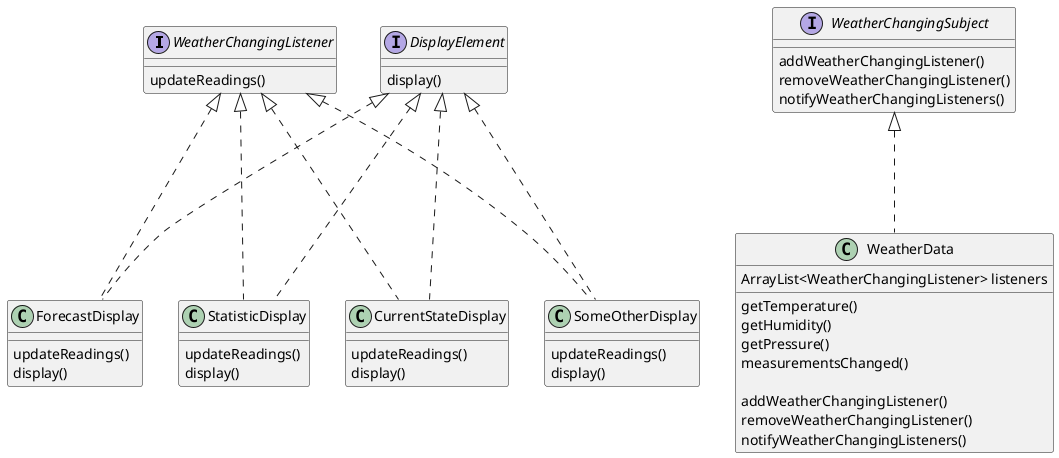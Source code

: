 @startuml

interface WeatherChangingListener {
updateReadings()
}

interface WeatherChangingSubject{
addWeatherChangingListener()
removeWeatherChangingListener()
notifyWeatherChangingListeners()
}

interface DisplayElement{
display()
}

class WeatherData{
ArrayList<WeatherChangingListener> listeners

getTemperature()
getHumidity()
getPressure()
measurementsChanged()

addWeatherChangingListener()
removeWeatherChangingListener()
notifyWeatherChangingListeners()
}

WeatherChangingSubject <|... WeatherData

class CurrentStateDisplay{
updateReadings()
display()
}

class StatisticDisplay{
updateReadings()
display()
}

class ForecastDisplay{
updateReadings()
display()
}

class SomeOtherDisplay{
updateReadings()
display()
}

WeatherChangingListener <|... CurrentStateDisplay
WeatherChangingListener <|... StatisticDisplay
WeatherChangingListener <|... ForecastDisplay
WeatherChangingListener <|... SomeOtherDisplay
DisplayElement <|... CurrentStateDisplay
DisplayElement <|... StatisticDisplay
DisplayElement <|... ForecastDisplay
DisplayElement <|... SomeOtherDisplay
@enduml